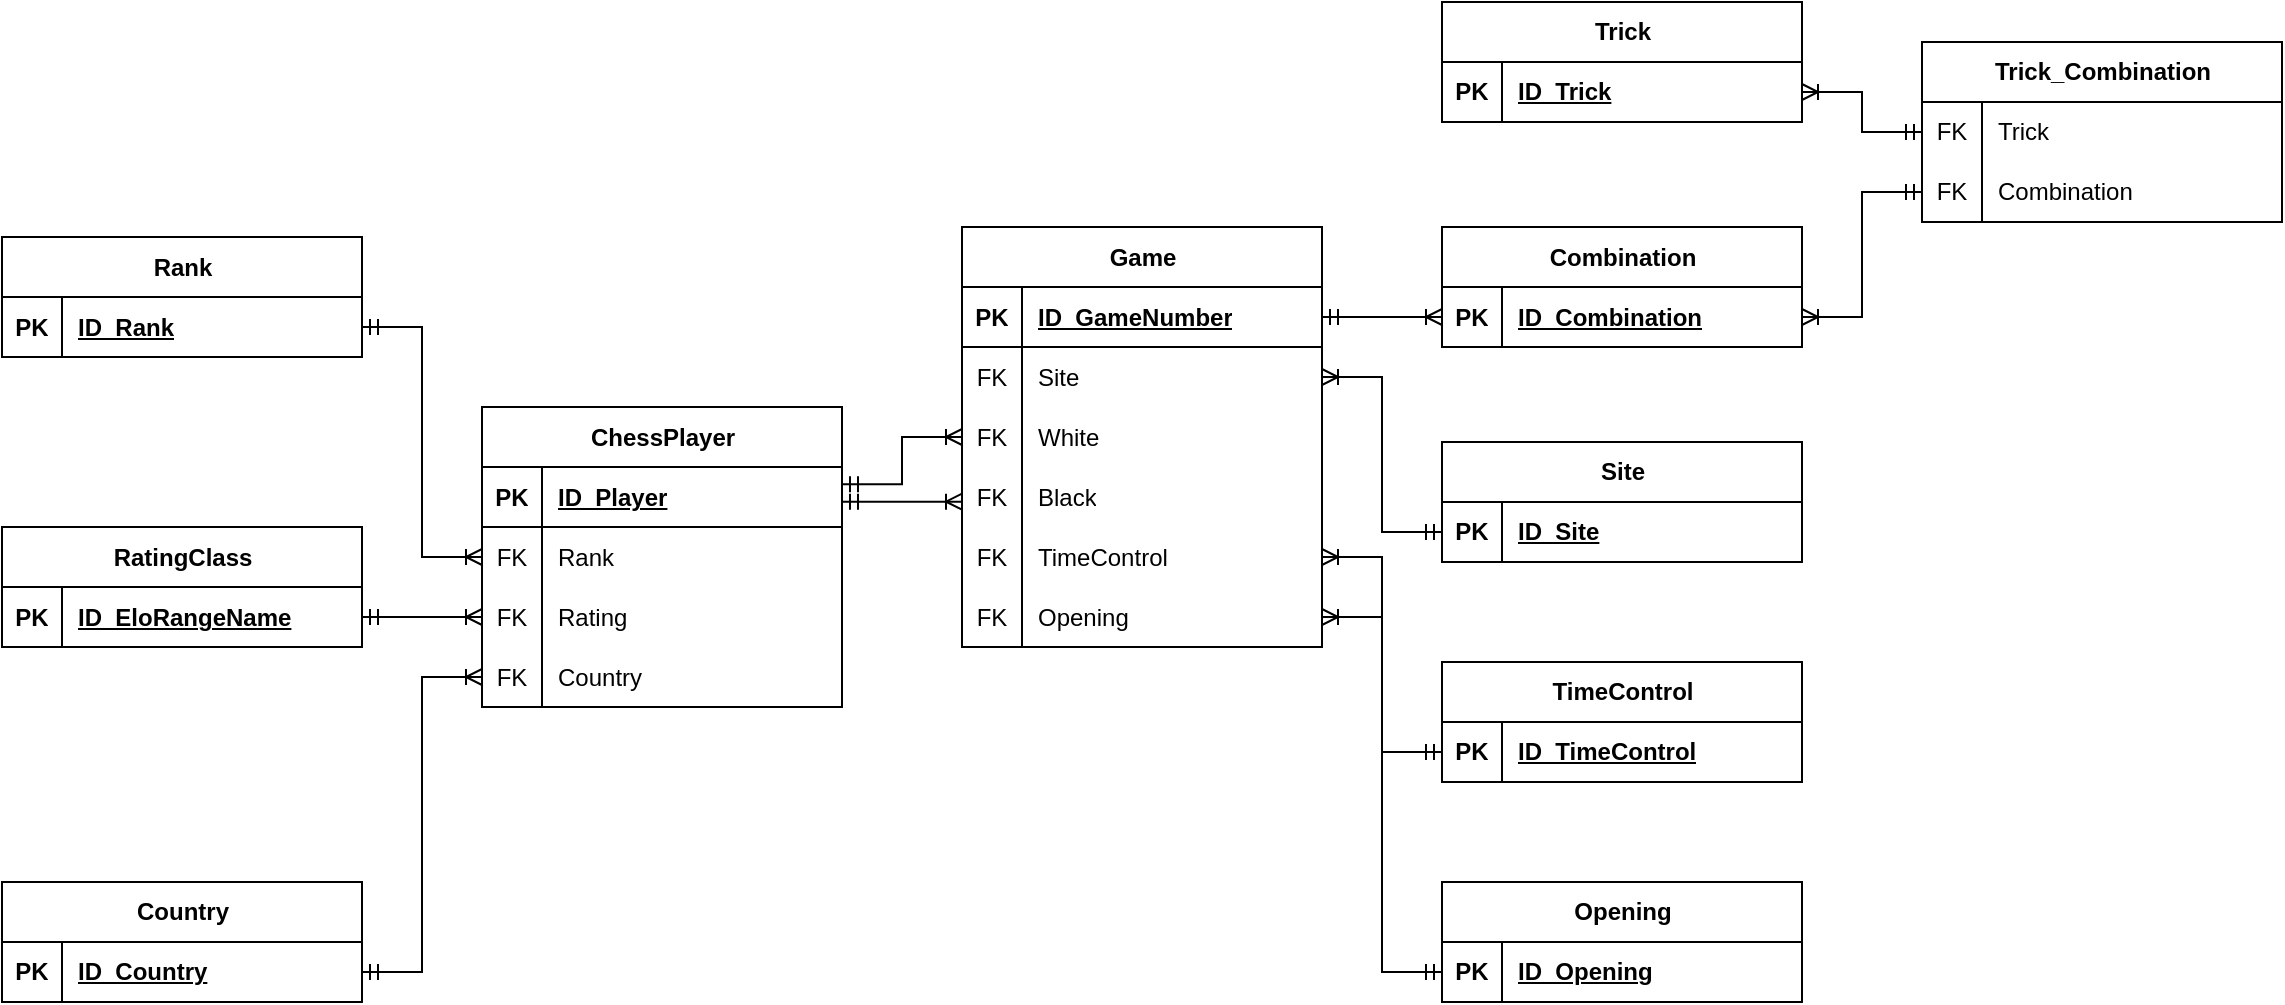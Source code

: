 <mxfile version="21.6.8" type="device">
  <diagram name="Страница — 1" id="5zLiZm5AQxsTVqM_ZViJ">
    <mxGraphModel dx="1480" dy="934" grid="1" gridSize="10" guides="1" tooltips="1" connect="1" arrows="1" fold="1" page="1" pageScale="1" pageWidth="827" pageHeight="1169" math="0" shadow="0">
      <root>
        <mxCell id="0" />
        <mxCell id="1" parent="0" />
        <mxCell id="TpfFwwway9IA76hlBHTT-63" value="Game" style="shape=table;startSize=30;container=1;collapsible=1;childLayout=tableLayout;fixedRows=1;rowLines=0;fontStyle=1;align=center;resizeLast=1;html=1;labelBackgroundColor=none;" parent="1" vertex="1">
          <mxGeometry x="510" y="142.5" width="180" height="210" as="geometry" />
        </mxCell>
        <mxCell id="TpfFwwway9IA76hlBHTT-64" value="" style="shape=tableRow;horizontal=0;startSize=0;swimlaneHead=0;swimlaneBody=0;fillColor=none;collapsible=0;dropTarget=0;points=[[0,0.5],[1,0.5]];portConstraint=eastwest;top=0;left=0;right=0;bottom=1;labelBackgroundColor=none;" parent="TpfFwwway9IA76hlBHTT-63" vertex="1">
          <mxGeometry y="30" width="180" height="30" as="geometry" />
        </mxCell>
        <mxCell id="TpfFwwway9IA76hlBHTT-65" value="PK" style="shape=partialRectangle;connectable=0;fillColor=none;top=0;left=0;bottom=0;right=0;fontStyle=1;overflow=hidden;whiteSpace=wrap;html=1;labelBackgroundColor=none;" parent="TpfFwwway9IA76hlBHTT-64" vertex="1">
          <mxGeometry width="30" height="30" as="geometry">
            <mxRectangle width="30" height="30" as="alternateBounds" />
          </mxGeometry>
        </mxCell>
        <mxCell id="TpfFwwway9IA76hlBHTT-66" value="ID_GameNumber" style="shape=partialRectangle;connectable=0;fillColor=none;top=0;left=0;bottom=0;right=0;align=left;spacingLeft=6;fontStyle=5;overflow=hidden;whiteSpace=wrap;html=1;labelBackgroundColor=none;" parent="TpfFwwway9IA76hlBHTT-64" vertex="1">
          <mxGeometry x="30" width="150" height="30" as="geometry">
            <mxRectangle width="150" height="30" as="alternateBounds" />
          </mxGeometry>
        </mxCell>
        <mxCell id="TpfFwwway9IA76hlBHTT-70" value="" style="shape=tableRow;horizontal=0;startSize=0;swimlaneHead=0;swimlaneBody=0;fillColor=none;collapsible=0;dropTarget=0;points=[[0,0.5],[1,0.5]];portConstraint=eastwest;top=0;left=0;right=0;bottom=0;labelBackgroundColor=none;" parent="TpfFwwway9IA76hlBHTT-63" vertex="1">
          <mxGeometry y="60" width="180" height="30" as="geometry" />
        </mxCell>
        <mxCell id="TpfFwwway9IA76hlBHTT-71" value="FK" style="shape=partialRectangle;connectable=0;fillColor=none;top=0;left=0;bottom=0;right=0;editable=1;overflow=hidden;whiteSpace=wrap;html=1;labelBackgroundColor=none;" parent="TpfFwwway9IA76hlBHTT-70" vertex="1">
          <mxGeometry width="30" height="30" as="geometry">
            <mxRectangle width="30" height="30" as="alternateBounds" />
          </mxGeometry>
        </mxCell>
        <mxCell id="TpfFwwway9IA76hlBHTT-72" value="Site" style="shape=partialRectangle;connectable=0;fillColor=none;top=0;left=0;bottom=0;right=0;align=left;spacingLeft=6;overflow=hidden;whiteSpace=wrap;html=1;labelBackgroundColor=none;" parent="TpfFwwway9IA76hlBHTT-70" vertex="1">
          <mxGeometry x="30" width="150" height="30" as="geometry">
            <mxRectangle width="150" height="30" as="alternateBounds" />
          </mxGeometry>
        </mxCell>
        <mxCell id="TpfFwwway9IA76hlBHTT-73" value="" style="shape=tableRow;horizontal=0;startSize=0;swimlaneHead=0;swimlaneBody=0;fillColor=none;collapsible=0;dropTarget=0;points=[[0,0.5],[1,0.5]];portConstraint=eastwest;top=0;left=0;right=0;bottom=0;labelBackgroundColor=none;" parent="TpfFwwway9IA76hlBHTT-63" vertex="1">
          <mxGeometry y="90" width="180" height="30" as="geometry" />
        </mxCell>
        <mxCell id="TpfFwwway9IA76hlBHTT-74" value="FK" style="shape=partialRectangle;connectable=0;fillColor=none;top=0;left=0;bottom=0;right=0;editable=1;overflow=hidden;whiteSpace=wrap;html=1;labelBackgroundColor=none;" parent="TpfFwwway9IA76hlBHTT-73" vertex="1">
          <mxGeometry width="30" height="30" as="geometry">
            <mxRectangle width="30" height="30" as="alternateBounds" />
          </mxGeometry>
        </mxCell>
        <mxCell id="TpfFwwway9IA76hlBHTT-75" value="White" style="shape=partialRectangle;connectable=0;fillColor=none;top=0;left=0;bottom=0;right=0;align=left;spacingLeft=6;overflow=hidden;whiteSpace=wrap;html=1;labelBackgroundColor=none;" parent="TpfFwwway9IA76hlBHTT-73" vertex="1">
          <mxGeometry x="30" width="150" height="30" as="geometry">
            <mxRectangle width="150" height="30" as="alternateBounds" />
          </mxGeometry>
        </mxCell>
        <mxCell id="TpfFwwway9IA76hlBHTT-138" style="shape=tableRow;horizontal=0;startSize=0;swimlaneHead=0;swimlaneBody=0;fillColor=none;collapsible=0;dropTarget=0;points=[[0,0.5],[1,0.5]];portConstraint=eastwest;top=0;left=0;right=0;bottom=0;labelBackgroundColor=none;" parent="TpfFwwway9IA76hlBHTT-63" vertex="1">
          <mxGeometry y="120" width="180" height="30" as="geometry" />
        </mxCell>
        <mxCell id="TpfFwwway9IA76hlBHTT-139" value="FK" style="shape=partialRectangle;connectable=0;fillColor=none;top=0;left=0;bottom=0;right=0;editable=1;overflow=hidden;whiteSpace=wrap;html=1;labelBackgroundColor=none;" parent="TpfFwwway9IA76hlBHTT-138" vertex="1">
          <mxGeometry width="30" height="30" as="geometry">
            <mxRectangle width="30" height="30" as="alternateBounds" />
          </mxGeometry>
        </mxCell>
        <mxCell id="TpfFwwway9IA76hlBHTT-140" value="Black" style="shape=partialRectangle;connectable=0;fillColor=none;top=0;left=0;bottom=0;right=0;align=left;spacingLeft=6;overflow=hidden;whiteSpace=wrap;html=1;labelBackgroundColor=none;" parent="TpfFwwway9IA76hlBHTT-138" vertex="1">
          <mxGeometry x="30" width="150" height="30" as="geometry">
            <mxRectangle width="150" height="30" as="alternateBounds" />
          </mxGeometry>
        </mxCell>
        <mxCell id="TpfFwwway9IA76hlBHTT-126" style="shape=tableRow;horizontal=0;startSize=0;swimlaneHead=0;swimlaneBody=0;fillColor=none;collapsible=0;dropTarget=0;points=[[0,0.5],[1,0.5]];portConstraint=eastwest;top=0;left=0;right=0;bottom=0;labelBackgroundColor=none;" parent="TpfFwwway9IA76hlBHTT-63" vertex="1">
          <mxGeometry y="150" width="180" height="30" as="geometry" />
        </mxCell>
        <mxCell id="TpfFwwway9IA76hlBHTT-127" value="FK" style="shape=partialRectangle;connectable=0;fillColor=none;top=0;left=0;bottom=0;right=0;editable=1;overflow=hidden;whiteSpace=wrap;html=1;labelBackgroundColor=none;" parent="TpfFwwway9IA76hlBHTT-126" vertex="1">
          <mxGeometry width="30" height="30" as="geometry">
            <mxRectangle width="30" height="30" as="alternateBounds" />
          </mxGeometry>
        </mxCell>
        <mxCell id="TpfFwwway9IA76hlBHTT-128" value="TimeControl" style="shape=partialRectangle;connectable=0;fillColor=none;top=0;left=0;bottom=0;right=0;align=left;spacingLeft=6;overflow=hidden;whiteSpace=wrap;html=1;labelBackgroundColor=none;" parent="TpfFwwway9IA76hlBHTT-126" vertex="1">
          <mxGeometry x="30" width="150" height="30" as="geometry">
            <mxRectangle width="150" height="30" as="alternateBounds" />
          </mxGeometry>
        </mxCell>
        <mxCell id="TpfFwwway9IA76hlBHTT-129" style="shape=tableRow;horizontal=0;startSize=0;swimlaneHead=0;swimlaneBody=0;fillColor=none;collapsible=0;dropTarget=0;points=[[0,0.5],[1,0.5]];portConstraint=eastwest;top=0;left=0;right=0;bottom=0;labelBackgroundColor=none;" parent="TpfFwwway9IA76hlBHTT-63" vertex="1">
          <mxGeometry y="180" width="180" height="30" as="geometry" />
        </mxCell>
        <mxCell id="TpfFwwway9IA76hlBHTT-130" value="FK" style="shape=partialRectangle;connectable=0;fillColor=none;top=0;left=0;bottom=0;right=0;editable=1;overflow=hidden;whiteSpace=wrap;html=1;labelBackgroundColor=none;" parent="TpfFwwway9IA76hlBHTT-129" vertex="1">
          <mxGeometry width="30" height="30" as="geometry">
            <mxRectangle width="30" height="30" as="alternateBounds" />
          </mxGeometry>
        </mxCell>
        <mxCell id="TpfFwwway9IA76hlBHTT-131" value="Opening" style="shape=partialRectangle;connectable=0;fillColor=none;top=0;left=0;bottom=0;right=0;align=left;spacingLeft=6;overflow=hidden;whiteSpace=wrap;html=1;labelBackgroundColor=none;" parent="TpfFwwway9IA76hlBHTT-129" vertex="1">
          <mxGeometry x="30" width="150" height="30" as="geometry">
            <mxRectangle width="150" height="30" as="alternateBounds" />
          </mxGeometry>
        </mxCell>
        <mxCell id="TpfFwwway9IA76hlBHTT-76" value="" style="shape=partialRectangle;connectable=0;fillColor=none;top=0;left=0;bottom=0;right=0;align=left;spacingLeft=6;overflow=hidden;whiteSpace=wrap;html=1;labelBackgroundColor=none;" parent="1" vertex="1">
          <mxGeometry x="900" y="360" width="150" height="30" as="geometry">
            <mxRectangle width="150" height="30" as="alternateBounds" />
          </mxGeometry>
        </mxCell>
        <mxCell id="TpfFwwway9IA76hlBHTT-78" value="" style="shape=partialRectangle;connectable=0;fillColor=none;top=0;left=0;bottom=0;right=0;align=left;spacingLeft=6;overflow=hidden;whiteSpace=wrap;html=1;labelBackgroundColor=none;" parent="1" vertex="1">
          <mxGeometry x="900" y="210" width="150" height="30" as="geometry">
            <mxRectangle width="150" height="30" as="alternateBounds" />
          </mxGeometry>
        </mxCell>
        <mxCell id="TpfFwwway9IA76hlBHTT-81" value="" style="shape=partialRectangle;connectable=0;fillColor=none;top=0;left=0;bottom=0;right=0;align=left;spacingLeft=6;overflow=hidden;whiteSpace=wrap;html=1;labelBackgroundColor=none;" parent="1" vertex="1">
          <mxGeometry x="900" y="330" width="150" height="30" as="geometry">
            <mxRectangle width="150" height="30" as="alternateBounds" />
          </mxGeometry>
        </mxCell>
        <mxCell id="TpfFwwway9IA76hlBHTT-165" value="ChessPlayer" style="shape=table;startSize=30;container=1;collapsible=1;childLayout=tableLayout;fixedRows=1;rowLines=0;fontStyle=1;align=center;resizeLast=1;html=1;labelBackgroundColor=none;" parent="1" vertex="1">
          <mxGeometry x="270" y="232.5" width="180" height="150" as="geometry" />
        </mxCell>
        <mxCell id="TpfFwwway9IA76hlBHTT-166" value="" style="shape=tableRow;horizontal=0;startSize=0;swimlaneHead=0;swimlaneBody=0;fillColor=none;collapsible=0;dropTarget=0;points=[[0,0.5],[1,0.5]];portConstraint=eastwest;top=0;left=0;right=0;bottom=1;labelBackgroundColor=none;" parent="TpfFwwway9IA76hlBHTT-165" vertex="1">
          <mxGeometry y="30" width="180" height="30" as="geometry" />
        </mxCell>
        <mxCell id="TpfFwwway9IA76hlBHTT-167" value="PK" style="shape=partialRectangle;connectable=0;fillColor=none;top=0;left=0;bottom=0;right=0;fontStyle=1;overflow=hidden;whiteSpace=wrap;html=1;labelBackgroundColor=none;" parent="TpfFwwway9IA76hlBHTT-166" vertex="1">
          <mxGeometry width="30" height="30" as="geometry">
            <mxRectangle width="30" height="30" as="alternateBounds" />
          </mxGeometry>
        </mxCell>
        <mxCell id="TpfFwwway9IA76hlBHTT-168" value="ID_Player" style="shape=partialRectangle;connectable=0;fillColor=none;top=0;left=0;bottom=0;right=0;align=left;spacingLeft=6;fontStyle=5;overflow=hidden;whiteSpace=wrap;html=1;labelBackgroundColor=none;" parent="TpfFwwway9IA76hlBHTT-166" vertex="1">
          <mxGeometry x="30" width="150" height="30" as="geometry">
            <mxRectangle width="150" height="30" as="alternateBounds" />
          </mxGeometry>
        </mxCell>
        <mxCell id="TpfFwwway9IA76hlBHTT-172" value="" style="shape=tableRow;horizontal=0;startSize=0;swimlaneHead=0;swimlaneBody=0;fillColor=none;collapsible=0;dropTarget=0;points=[[0,0.5],[1,0.5]];portConstraint=eastwest;top=0;left=0;right=0;bottom=0;labelBackgroundColor=none;" parent="TpfFwwway9IA76hlBHTT-165" vertex="1">
          <mxGeometry y="60" width="180" height="30" as="geometry" />
        </mxCell>
        <mxCell id="TpfFwwway9IA76hlBHTT-173" value="FK" style="shape=partialRectangle;connectable=0;fillColor=none;top=0;left=0;bottom=0;right=0;editable=1;overflow=hidden;whiteSpace=wrap;html=1;labelBackgroundColor=none;" parent="TpfFwwway9IA76hlBHTT-172" vertex="1">
          <mxGeometry width="30" height="30" as="geometry">
            <mxRectangle width="30" height="30" as="alternateBounds" />
          </mxGeometry>
        </mxCell>
        <mxCell id="TpfFwwway9IA76hlBHTT-174" value="Rank" style="shape=partialRectangle;connectable=0;fillColor=none;top=0;left=0;bottom=0;right=0;align=left;spacingLeft=6;overflow=hidden;whiteSpace=wrap;html=1;labelBackgroundColor=none;" parent="TpfFwwway9IA76hlBHTT-172" vertex="1">
          <mxGeometry x="30" width="150" height="30" as="geometry">
            <mxRectangle width="150" height="30" as="alternateBounds" />
          </mxGeometry>
        </mxCell>
        <mxCell id="TpfFwwway9IA76hlBHTT-175" value="" style="shape=tableRow;horizontal=0;startSize=0;swimlaneHead=0;swimlaneBody=0;fillColor=none;collapsible=0;dropTarget=0;points=[[0,0.5],[1,0.5]];portConstraint=eastwest;top=0;left=0;right=0;bottom=0;labelBackgroundColor=none;" parent="TpfFwwway9IA76hlBHTT-165" vertex="1">
          <mxGeometry y="90" width="180" height="30" as="geometry" />
        </mxCell>
        <mxCell id="TpfFwwway9IA76hlBHTT-176" value="FK" style="shape=partialRectangle;connectable=0;fillColor=none;top=0;left=0;bottom=0;right=0;editable=1;overflow=hidden;whiteSpace=wrap;html=1;labelBackgroundColor=none;" parent="TpfFwwway9IA76hlBHTT-175" vertex="1">
          <mxGeometry width="30" height="30" as="geometry">
            <mxRectangle width="30" height="30" as="alternateBounds" />
          </mxGeometry>
        </mxCell>
        <mxCell id="TpfFwwway9IA76hlBHTT-177" value="Rating" style="shape=partialRectangle;connectable=0;fillColor=none;top=0;left=0;bottom=0;right=0;align=left;spacingLeft=6;overflow=hidden;whiteSpace=wrap;html=1;labelBackgroundColor=none;" parent="TpfFwwway9IA76hlBHTT-175" vertex="1">
          <mxGeometry x="30" width="150" height="30" as="geometry">
            <mxRectangle width="150" height="30" as="alternateBounds" />
          </mxGeometry>
        </mxCell>
        <mxCell id="TpfFwwway9IA76hlBHTT-259" style="shape=tableRow;horizontal=0;startSize=0;swimlaneHead=0;swimlaneBody=0;fillColor=none;collapsible=0;dropTarget=0;points=[[0,0.5],[1,0.5]];portConstraint=eastwest;top=0;left=0;right=0;bottom=0;labelBackgroundColor=none;" parent="TpfFwwway9IA76hlBHTT-165" vertex="1">
          <mxGeometry y="120" width="180" height="30" as="geometry" />
        </mxCell>
        <mxCell id="TpfFwwway9IA76hlBHTT-260" value="FK" style="shape=partialRectangle;connectable=0;fillColor=none;top=0;left=0;bottom=0;right=0;editable=1;overflow=hidden;whiteSpace=wrap;html=1;labelBackgroundColor=none;" parent="TpfFwwway9IA76hlBHTT-259" vertex="1">
          <mxGeometry width="30" height="30" as="geometry">
            <mxRectangle width="30" height="30" as="alternateBounds" />
          </mxGeometry>
        </mxCell>
        <mxCell id="TpfFwwway9IA76hlBHTT-261" value="Country" style="shape=partialRectangle;connectable=0;fillColor=none;top=0;left=0;bottom=0;right=0;align=left;spacingLeft=6;overflow=hidden;whiteSpace=wrap;html=1;labelBackgroundColor=none;" parent="TpfFwwway9IA76hlBHTT-259" vertex="1">
          <mxGeometry x="30" width="150" height="30" as="geometry">
            <mxRectangle width="150" height="30" as="alternateBounds" />
          </mxGeometry>
        </mxCell>
        <mxCell id="TpfFwwway9IA76hlBHTT-181" value="Rank" style="shape=table;startSize=30;container=1;collapsible=1;childLayout=tableLayout;fixedRows=1;rowLines=0;fontStyle=1;align=center;resizeLast=1;html=1;labelBackgroundColor=none;" parent="1" vertex="1">
          <mxGeometry x="30" y="147.5" width="180" height="60" as="geometry" />
        </mxCell>
        <mxCell id="TpfFwwway9IA76hlBHTT-182" value="" style="shape=tableRow;horizontal=0;startSize=0;swimlaneHead=0;swimlaneBody=0;fillColor=none;collapsible=0;dropTarget=0;points=[[0,0.5],[1,0.5]];portConstraint=eastwest;top=0;left=0;right=0;bottom=1;labelBackgroundColor=none;" parent="TpfFwwway9IA76hlBHTT-181" vertex="1">
          <mxGeometry y="30" width="180" height="30" as="geometry" />
        </mxCell>
        <mxCell id="TpfFwwway9IA76hlBHTT-183" value="PK" style="shape=partialRectangle;connectable=0;fillColor=none;top=0;left=0;bottom=0;right=0;fontStyle=1;overflow=hidden;whiteSpace=wrap;html=1;labelBackgroundColor=none;" parent="TpfFwwway9IA76hlBHTT-182" vertex="1">
          <mxGeometry width="30" height="30" as="geometry">
            <mxRectangle width="30" height="30" as="alternateBounds" />
          </mxGeometry>
        </mxCell>
        <mxCell id="TpfFwwway9IA76hlBHTT-184" value="ID_Rank" style="shape=partialRectangle;connectable=0;fillColor=none;top=0;left=0;bottom=0;right=0;align=left;spacingLeft=6;fontStyle=5;overflow=hidden;whiteSpace=wrap;html=1;labelBackgroundColor=none;" parent="TpfFwwway9IA76hlBHTT-182" vertex="1">
          <mxGeometry x="30" width="150" height="30" as="geometry">
            <mxRectangle width="150" height="30" as="alternateBounds" />
          </mxGeometry>
        </mxCell>
        <mxCell id="TpfFwwway9IA76hlBHTT-194" value="Country" style="shape=table;startSize=30;container=1;collapsible=1;childLayout=tableLayout;fixedRows=1;rowLines=0;fontStyle=1;align=center;resizeLast=1;html=1;labelBackgroundColor=none;" parent="1" vertex="1">
          <mxGeometry x="30" y="470" width="180" height="60" as="geometry" />
        </mxCell>
        <mxCell id="TpfFwwway9IA76hlBHTT-195" value="" style="shape=tableRow;horizontal=0;startSize=0;swimlaneHead=0;swimlaneBody=0;fillColor=none;collapsible=0;dropTarget=0;points=[[0,0.5],[1,0.5]];portConstraint=eastwest;top=0;left=0;right=0;bottom=1;labelBackgroundColor=none;" parent="TpfFwwway9IA76hlBHTT-194" vertex="1">
          <mxGeometry y="30" width="180" height="30" as="geometry" />
        </mxCell>
        <mxCell id="TpfFwwway9IA76hlBHTT-196" value="PK" style="shape=partialRectangle;connectable=0;fillColor=none;top=0;left=0;bottom=0;right=0;fontStyle=1;overflow=hidden;whiteSpace=wrap;html=1;labelBackgroundColor=none;" parent="TpfFwwway9IA76hlBHTT-195" vertex="1">
          <mxGeometry width="30" height="30" as="geometry">
            <mxRectangle width="30" height="30" as="alternateBounds" />
          </mxGeometry>
        </mxCell>
        <mxCell id="TpfFwwway9IA76hlBHTT-197" value="ID_Country" style="shape=partialRectangle;connectable=0;fillColor=none;top=0;left=0;bottom=0;right=0;align=left;spacingLeft=6;fontStyle=5;overflow=hidden;whiteSpace=wrap;html=1;labelBackgroundColor=none;" parent="TpfFwwway9IA76hlBHTT-195" vertex="1">
          <mxGeometry x="30" width="150" height="30" as="geometry">
            <mxRectangle width="150" height="30" as="alternateBounds" />
          </mxGeometry>
        </mxCell>
        <mxCell id="TpfFwwway9IA76hlBHTT-207" value="RatingClass" style="shape=table;startSize=30;container=1;collapsible=1;childLayout=tableLayout;fixedRows=1;rowLines=0;fontStyle=1;align=center;resizeLast=1;html=1;labelBackgroundColor=none;" parent="1" vertex="1">
          <mxGeometry x="30" y="292.5" width="180" height="60" as="geometry" />
        </mxCell>
        <mxCell id="TpfFwwway9IA76hlBHTT-208" value="" style="shape=tableRow;horizontal=0;startSize=0;swimlaneHead=0;swimlaneBody=0;fillColor=none;collapsible=0;dropTarget=0;points=[[0,0.5],[1,0.5]];portConstraint=eastwest;top=0;left=0;right=0;bottom=1;labelBackgroundColor=none;" parent="TpfFwwway9IA76hlBHTT-207" vertex="1">
          <mxGeometry y="30" width="180" height="30" as="geometry" />
        </mxCell>
        <mxCell id="TpfFwwway9IA76hlBHTT-209" value="PK" style="shape=partialRectangle;connectable=0;fillColor=none;top=0;left=0;bottom=0;right=0;fontStyle=1;overflow=hidden;whiteSpace=wrap;html=1;labelBackgroundColor=none;" parent="TpfFwwway9IA76hlBHTT-208" vertex="1">
          <mxGeometry width="30" height="30" as="geometry">
            <mxRectangle width="30" height="30" as="alternateBounds" />
          </mxGeometry>
        </mxCell>
        <mxCell id="TpfFwwway9IA76hlBHTT-210" value="ID_EloRangeName" style="shape=partialRectangle;connectable=0;fillColor=none;top=0;left=0;bottom=0;right=0;align=left;spacingLeft=6;fontStyle=5;overflow=hidden;whiteSpace=wrap;html=1;labelBackgroundColor=none;" parent="TpfFwwway9IA76hlBHTT-208" vertex="1">
          <mxGeometry x="30" width="150" height="30" as="geometry">
            <mxRectangle width="150" height="30" as="alternateBounds" />
          </mxGeometry>
        </mxCell>
        <mxCell id="TpfFwwway9IA76hlBHTT-220" value="Trick" style="shape=table;startSize=30;container=1;collapsible=1;childLayout=tableLayout;fixedRows=1;rowLines=0;fontStyle=1;align=center;resizeLast=1;html=1;labelBackgroundColor=none;" parent="1" vertex="1">
          <mxGeometry x="750" y="30" width="180" height="60" as="geometry" />
        </mxCell>
        <mxCell id="TpfFwwway9IA76hlBHTT-221" value="" style="shape=tableRow;horizontal=0;startSize=0;swimlaneHead=0;swimlaneBody=0;fillColor=none;collapsible=0;dropTarget=0;points=[[0,0.5],[1,0.5]];portConstraint=eastwest;top=0;left=0;right=0;bottom=1;labelBackgroundColor=none;" parent="TpfFwwway9IA76hlBHTT-220" vertex="1">
          <mxGeometry y="30" width="180" height="30" as="geometry" />
        </mxCell>
        <mxCell id="TpfFwwway9IA76hlBHTT-222" value="PK" style="shape=partialRectangle;connectable=0;fillColor=none;top=0;left=0;bottom=0;right=0;fontStyle=1;overflow=hidden;whiteSpace=wrap;html=1;labelBackgroundColor=none;" parent="TpfFwwway9IA76hlBHTT-221" vertex="1">
          <mxGeometry width="30" height="30" as="geometry">
            <mxRectangle width="30" height="30" as="alternateBounds" />
          </mxGeometry>
        </mxCell>
        <mxCell id="TpfFwwway9IA76hlBHTT-223" value="ID_Trick" style="shape=partialRectangle;connectable=0;fillColor=none;top=0;left=0;bottom=0;right=0;align=left;spacingLeft=6;fontStyle=5;overflow=hidden;whiteSpace=wrap;html=1;labelBackgroundColor=none;" parent="TpfFwwway9IA76hlBHTT-221" vertex="1">
          <mxGeometry x="30" width="150" height="30" as="geometry">
            <mxRectangle width="150" height="30" as="alternateBounds" />
          </mxGeometry>
        </mxCell>
        <mxCell id="TpfFwwway9IA76hlBHTT-233" value="Site" style="shape=table;startSize=30;container=1;collapsible=1;childLayout=tableLayout;fixedRows=1;rowLines=0;fontStyle=1;align=center;resizeLast=1;html=1;labelBackgroundColor=none;" parent="1" vertex="1">
          <mxGeometry x="750" y="250" width="180" height="60" as="geometry" />
        </mxCell>
        <mxCell id="TpfFwwway9IA76hlBHTT-234" value="" style="shape=tableRow;horizontal=0;startSize=0;swimlaneHead=0;swimlaneBody=0;fillColor=none;collapsible=0;dropTarget=0;points=[[0,0.5],[1,0.5]];portConstraint=eastwest;top=0;left=0;right=0;bottom=1;labelBackgroundColor=none;" parent="TpfFwwway9IA76hlBHTT-233" vertex="1">
          <mxGeometry y="30" width="180" height="30" as="geometry" />
        </mxCell>
        <mxCell id="TpfFwwway9IA76hlBHTT-235" value="PK" style="shape=partialRectangle;connectable=0;fillColor=none;top=0;left=0;bottom=0;right=0;fontStyle=1;overflow=hidden;whiteSpace=wrap;html=1;labelBackgroundColor=none;" parent="TpfFwwway9IA76hlBHTT-234" vertex="1">
          <mxGeometry width="30" height="30" as="geometry">
            <mxRectangle width="30" height="30" as="alternateBounds" />
          </mxGeometry>
        </mxCell>
        <mxCell id="TpfFwwway9IA76hlBHTT-236" value="ID_Site" style="shape=partialRectangle;connectable=0;fillColor=none;top=0;left=0;bottom=0;right=0;align=left;spacingLeft=6;fontStyle=5;overflow=hidden;whiteSpace=wrap;html=1;labelBackgroundColor=none;" parent="TpfFwwway9IA76hlBHTT-234" vertex="1">
          <mxGeometry x="30" width="150" height="30" as="geometry">
            <mxRectangle width="150" height="30" as="alternateBounds" />
          </mxGeometry>
        </mxCell>
        <mxCell id="TpfFwwway9IA76hlBHTT-246" value="TimeControl" style="shape=table;startSize=30;container=1;collapsible=1;childLayout=tableLayout;fixedRows=1;rowLines=0;fontStyle=1;align=center;resizeLast=1;html=1;labelBackgroundColor=none;" parent="1" vertex="1">
          <mxGeometry x="750" y="360" width="180" height="60" as="geometry" />
        </mxCell>
        <mxCell id="TpfFwwway9IA76hlBHTT-247" value="" style="shape=tableRow;horizontal=0;startSize=0;swimlaneHead=0;swimlaneBody=0;fillColor=none;collapsible=0;dropTarget=0;points=[[0,0.5],[1,0.5]];portConstraint=eastwest;top=0;left=0;right=0;bottom=1;labelBackgroundColor=none;" parent="TpfFwwway9IA76hlBHTT-246" vertex="1">
          <mxGeometry y="30" width="180" height="30" as="geometry" />
        </mxCell>
        <mxCell id="TpfFwwway9IA76hlBHTT-248" value="PK" style="shape=partialRectangle;connectable=0;fillColor=none;top=0;left=0;bottom=0;right=0;fontStyle=1;overflow=hidden;whiteSpace=wrap;html=1;labelBackgroundColor=none;" parent="TpfFwwway9IA76hlBHTT-247" vertex="1">
          <mxGeometry width="30" height="30" as="geometry">
            <mxRectangle width="30" height="30" as="alternateBounds" />
          </mxGeometry>
        </mxCell>
        <mxCell id="TpfFwwway9IA76hlBHTT-249" value="ID_TimeControl" style="shape=partialRectangle;connectable=0;fillColor=none;top=0;left=0;bottom=0;right=0;align=left;spacingLeft=6;fontStyle=5;overflow=hidden;whiteSpace=wrap;html=1;labelBackgroundColor=none;" parent="TpfFwwway9IA76hlBHTT-247" vertex="1">
          <mxGeometry x="30" width="150" height="30" as="geometry">
            <mxRectangle width="150" height="30" as="alternateBounds" />
          </mxGeometry>
        </mxCell>
        <mxCell id="TpfFwwway9IA76hlBHTT-262" value="Сombination" style="shape=table;startSize=30;container=1;collapsible=1;childLayout=tableLayout;fixedRows=1;rowLines=0;fontStyle=1;align=center;resizeLast=1;html=1;labelBackgroundColor=none;" parent="1" vertex="1">
          <mxGeometry x="750" y="142.5" width="180" height="60" as="geometry" />
        </mxCell>
        <mxCell id="TpfFwwway9IA76hlBHTT-263" value="" style="shape=tableRow;horizontal=0;startSize=0;swimlaneHead=0;swimlaneBody=0;fillColor=none;collapsible=0;dropTarget=0;points=[[0,0.5],[1,0.5]];portConstraint=eastwest;top=0;left=0;right=0;bottom=1;labelBackgroundColor=none;" parent="TpfFwwway9IA76hlBHTT-262" vertex="1">
          <mxGeometry y="30" width="180" height="30" as="geometry" />
        </mxCell>
        <mxCell id="TpfFwwway9IA76hlBHTT-264" value="PK" style="shape=partialRectangle;connectable=0;fillColor=none;top=0;left=0;bottom=0;right=0;fontStyle=1;overflow=hidden;whiteSpace=wrap;html=1;labelBackgroundColor=none;" parent="TpfFwwway9IA76hlBHTT-263" vertex="1">
          <mxGeometry width="30" height="30" as="geometry">
            <mxRectangle width="30" height="30" as="alternateBounds" />
          </mxGeometry>
        </mxCell>
        <mxCell id="TpfFwwway9IA76hlBHTT-265" value="ID_Combination" style="shape=partialRectangle;connectable=0;fillColor=none;top=0;left=0;bottom=0;right=0;align=left;spacingLeft=6;fontStyle=5;overflow=hidden;whiteSpace=wrap;html=1;labelBackgroundColor=none;" parent="TpfFwwway9IA76hlBHTT-263" vertex="1">
          <mxGeometry x="30" width="150" height="30" as="geometry">
            <mxRectangle width="150" height="30" as="alternateBounds" />
          </mxGeometry>
        </mxCell>
        <mxCell id="TpfFwwway9IA76hlBHTT-275" value="Trick_Combination" style="shape=table;startSize=30;container=1;collapsible=1;childLayout=tableLayout;fixedRows=1;rowLines=0;fontStyle=1;align=center;resizeLast=1;html=1;labelBackgroundColor=none;" parent="1" vertex="1">
          <mxGeometry x="990" y="50" width="180" height="90" as="geometry" />
        </mxCell>
        <mxCell id="TpfFwwway9IA76hlBHTT-279" value="" style="shape=tableRow;horizontal=0;startSize=0;swimlaneHead=0;swimlaneBody=0;fillColor=none;collapsible=0;dropTarget=0;points=[[0,0.5],[1,0.5]];portConstraint=eastwest;top=0;left=0;right=0;bottom=0;labelBackgroundColor=none;" parent="TpfFwwway9IA76hlBHTT-275" vertex="1">
          <mxGeometry y="30" width="180" height="30" as="geometry" />
        </mxCell>
        <mxCell id="TpfFwwway9IA76hlBHTT-280" value="FK" style="shape=partialRectangle;connectable=0;fillColor=none;top=0;left=0;bottom=0;right=0;editable=1;overflow=hidden;whiteSpace=wrap;html=1;labelBackgroundColor=none;" parent="TpfFwwway9IA76hlBHTT-279" vertex="1">
          <mxGeometry width="30" height="30" as="geometry">
            <mxRectangle width="30" height="30" as="alternateBounds" />
          </mxGeometry>
        </mxCell>
        <mxCell id="TpfFwwway9IA76hlBHTT-281" value="Trick" style="shape=partialRectangle;connectable=0;fillColor=none;top=0;left=0;bottom=0;right=0;align=left;spacingLeft=6;overflow=hidden;whiteSpace=wrap;html=1;labelBackgroundColor=none;" parent="TpfFwwway9IA76hlBHTT-279" vertex="1">
          <mxGeometry x="30" width="150" height="30" as="geometry">
            <mxRectangle width="150" height="30" as="alternateBounds" />
          </mxGeometry>
        </mxCell>
        <mxCell id="TpfFwwway9IA76hlBHTT-282" value="" style="shape=tableRow;horizontal=0;startSize=0;swimlaneHead=0;swimlaneBody=0;fillColor=none;collapsible=0;dropTarget=0;points=[[0,0.5],[1,0.5]];portConstraint=eastwest;top=0;left=0;right=0;bottom=0;labelBackgroundColor=none;" parent="TpfFwwway9IA76hlBHTT-275" vertex="1">
          <mxGeometry y="60" width="180" height="30" as="geometry" />
        </mxCell>
        <mxCell id="TpfFwwway9IA76hlBHTT-283" value="FK" style="shape=partialRectangle;connectable=0;fillColor=none;top=0;left=0;bottom=0;right=0;editable=1;overflow=hidden;whiteSpace=wrap;html=1;labelBackgroundColor=none;" parent="TpfFwwway9IA76hlBHTT-282" vertex="1">
          <mxGeometry width="30" height="30" as="geometry">
            <mxRectangle width="30" height="30" as="alternateBounds" />
          </mxGeometry>
        </mxCell>
        <mxCell id="TpfFwwway9IA76hlBHTT-284" value="Combination" style="shape=partialRectangle;connectable=0;fillColor=none;top=0;left=0;bottom=0;right=0;align=left;spacingLeft=6;overflow=hidden;whiteSpace=wrap;html=1;labelBackgroundColor=none;" parent="TpfFwwway9IA76hlBHTT-282" vertex="1">
          <mxGeometry x="30" width="150" height="30" as="geometry">
            <mxRectangle width="150" height="30" as="alternateBounds" />
          </mxGeometry>
        </mxCell>
        <mxCell id="TpfFwwway9IA76hlBHTT-292" value="Opening" style="shape=table;startSize=30;container=1;collapsible=1;childLayout=tableLayout;fixedRows=1;rowLines=0;fontStyle=1;align=center;resizeLast=1;html=1;labelBackgroundColor=none;" parent="1" vertex="1">
          <mxGeometry x="750" y="470" width="180" height="60" as="geometry" />
        </mxCell>
        <mxCell id="TpfFwwway9IA76hlBHTT-293" value="" style="shape=tableRow;horizontal=0;startSize=0;swimlaneHead=0;swimlaneBody=0;fillColor=none;collapsible=0;dropTarget=0;points=[[0,0.5],[1,0.5]];portConstraint=eastwest;top=0;left=0;right=0;bottom=1;labelBackgroundColor=none;" parent="TpfFwwway9IA76hlBHTT-292" vertex="1">
          <mxGeometry y="30" width="180" height="30" as="geometry" />
        </mxCell>
        <mxCell id="TpfFwwway9IA76hlBHTT-294" value="PK" style="shape=partialRectangle;connectable=0;fillColor=none;top=0;left=0;bottom=0;right=0;fontStyle=1;overflow=hidden;whiteSpace=wrap;html=1;labelBackgroundColor=none;" parent="TpfFwwway9IA76hlBHTT-293" vertex="1">
          <mxGeometry width="30" height="30" as="geometry">
            <mxRectangle width="30" height="30" as="alternateBounds" />
          </mxGeometry>
        </mxCell>
        <mxCell id="TpfFwwway9IA76hlBHTT-295" value="ID_Opening" style="shape=partialRectangle;connectable=0;fillColor=none;top=0;left=0;bottom=0;right=0;align=left;spacingLeft=6;fontStyle=5;overflow=hidden;whiteSpace=wrap;html=1;labelBackgroundColor=none;" parent="TpfFwwway9IA76hlBHTT-293" vertex="1">
          <mxGeometry x="30" width="150" height="30" as="geometry">
            <mxRectangle width="150" height="30" as="alternateBounds" />
          </mxGeometry>
        </mxCell>
        <mxCell id="TpfFwwway9IA76hlBHTT-305" value="" style="edgeStyle=entityRelationEdgeStyle;fontSize=12;html=1;endArrow=ERoneToMany;startArrow=ERmandOne;rounded=0;exitX=1;exitY=0.5;exitDx=0;exitDy=0;labelBackgroundColor=none;fontColor=default;" parent="1" source="TpfFwwway9IA76hlBHTT-182" target="TpfFwwway9IA76hlBHTT-172" edge="1">
          <mxGeometry width="100" height="100" relative="1" as="geometry">
            <mxPoint x="310" y="510" as="sourcePoint" />
            <mxPoint x="380" y="190" as="targetPoint" />
            <Array as="points">
              <mxPoint x="240" y="230" />
              <mxPoint x="240" y="200" />
              <mxPoint x="200" y="220" />
            </Array>
          </mxGeometry>
        </mxCell>
        <mxCell id="TpfFwwway9IA76hlBHTT-306" value="" style="edgeStyle=entityRelationEdgeStyle;fontSize=12;html=1;endArrow=ERoneToMany;startArrow=ERmandOne;rounded=0;exitX=1;exitY=0.5;exitDx=0;exitDy=0;labelBackgroundColor=none;fontColor=default;" parent="1" source="TpfFwwway9IA76hlBHTT-208" target="TpfFwwway9IA76hlBHTT-175" edge="1">
          <mxGeometry width="100" height="100" relative="1" as="geometry">
            <mxPoint x="280" y="440" as="sourcePoint" />
            <mxPoint x="380" y="340" as="targetPoint" />
          </mxGeometry>
        </mxCell>
        <mxCell id="TpfFwwway9IA76hlBHTT-307" value="" style="edgeStyle=entityRelationEdgeStyle;fontSize=12;html=1;endArrow=ERoneToMany;startArrow=ERmandOne;rounded=0;exitX=1;exitY=0.5;exitDx=0;exitDy=0;entryX=0;entryY=0.5;entryDx=0;entryDy=0;labelBackgroundColor=none;fontColor=default;" parent="1" source="TpfFwwway9IA76hlBHTT-195" target="TpfFwwway9IA76hlBHTT-259" edge="1">
          <mxGeometry width="100" height="100" relative="1" as="geometry">
            <mxPoint x="220" y="415" as="sourcePoint" />
            <mxPoint x="280" y="378" as="targetPoint" />
            <Array as="points">
              <mxPoint x="240" y="410" />
            </Array>
          </mxGeometry>
        </mxCell>
        <mxCell id="TpfFwwway9IA76hlBHTT-312" value="" style="edgeStyle=entityRelationEdgeStyle;fontSize=12;html=1;endArrow=ERoneToMany;startArrow=ERmandOne;rounded=0;entryX=0;entryY=0.5;entryDx=0;entryDy=0;exitX=1;exitY=0.288;exitDx=0;exitDy=0;labelBackgroundColor=none;fontColor=default;exitPerimeter=0;" parent="1" source="TpfFwwway9IA76hlBHTT-166" target="TpfFwwway9IA76hlBHTT-73" edge="1">
          <mxGeometry width="100" height="100" relative="1" as="geometry">
            <mxPoint x="430" y="160" as="sourcePoint" />
            <mxPoint x="390" y="595" as="targetPoint" />
            <Array as="points">
              <mxPoint x="360" y="487" />
              <mxPoint x="360" y="457" />
              <mxPoint x="320" y="477" />
            </Array>
          </mxGeometry>
        </mxCell>
        <mxCell id="TpfFwwway9IA76hlBHTT-313" value="" style="edgeStyle=entityRelationEdgeStyle;fontSize=12;html=1;endArrow=ERoneToMany;startArrow=ERmandOne;rounded=0;exitX=1;exitY=0.5;exitDx=0;exitDy=0;entryX=0;entryY=0.5;entryDx=0;entryDy=0;labelBackgroundColor=none;fontColor=default;" parent="1" edge="1">
          <mxGeometry width="100" height="100" relative="1" as="geometry">
            <mxPoint x="450" y="279.83" as="sourcePoint" />
            <mxPoint x="510" y="279.83" as="targetPoint" />
            <Array as="points">
              <mxPoint x="250" y="242.33" />
              <mxPoint x="250" y="212.33" />
              <mxPoint x="210" y="232.33" />
            </Array>
          </mxGeometry>
        </mxCell>
        <mxCell id="TpfFwwway9IA76hlBHTT-314" value="" style="edgeStyle=entityRelationEdgeStyle;fontSize=12;html=1;endArrow=ERoneToMany;startArrow=ERmandOne;rounded=0;exitX=0;exitY=0.5;exitDx=0;exitDy=0;entryX=1;entryY=0.5;entryDx=0;entryDy=0;labelBackgroundColor=none;fontColor=default;" parent="1" source="TpfFwwway9IA76hlBHTT-234" target="TpfFwwway9IA76hlBHTT-70" edge="1">
          <mxGeometry width="100" height="100" relative="1" as="geometry">
            <mxPoint x="460" y="288" as="sourcePoint" />
            <mxPoint x="520" y="348" as="targetPoint" />
            <Array as="points">
              <mxPoint x="260" y="250" />
              <mxPoint x="260" y="220" />
              <mxPoint x="220" y="240" />
            </Array>
          </mxGeometry>
        </mxCell>
        <mxCell id="TpfFwwway9IA76hlBHTT-315" value="" style="edgeStyle=entityRelationEdgeStyle;fontSize=12;html=1;endArrow=ERoneToMany;startArrow=ERmandOne;rounded=0;exitX=0;exitY=0.5;exitDx=0;exitDy=0;entryX=1;entryY=0.5;entryDx=0;entryDy=0;labelBackgroundColor=none;fontColor=default;" parent="1" source="TpfFwwway9IA76hlBHTT-293" target="TpfFwwway9IA76hlBHTT-129" edge="1">
          <mxGeometry width="100" height="100" relative="1" as="geometry">
            <mxPoint x="750" y="515" as="sourcePoint" />
            <mxPoint x="730" y="430" as="targetPoint" />
            <Array as="points">
              <mxPoint x="270" y="260" />
              <mxPoint x="270" y="230" />
              <mxPoint x="230" y="250" />
            </Array>
          </mxGeometry>
        </mxCell>
        <mxCell id="TpfFwwway9IA76hlBHTT-317" value="" style="edgeStyle=entityRelationEdgeStyle;fontSize=12;html=1;endArrow=ERoneToMany;startArrow=ERmandOne;rounded=0;labelBackgroundColor=none;fontColor=default;" parent="1" source="TpfFwwway9IA76hlBHTT-64" target="TpfFwwway9IA76hlBHTT-263" edge="1">
          <mxGeometry width="100" height="100" relative="1" as="geometry">
            <mxPoint x="480" y="308" as="sourcePoint" />
            <mxPoint x="1130" y="260" as="targetPoint" />
            <Array as="points">
              <mxPoint x="280" y="270" />
              <mxPoint x="280" y="240" />
              <mxPoint x="240" y="260" />
            </Array>
          </mxGeometry>
        </mxCell>
        <mxCell id="TpfFwwway9IA76hlBHTT-318" value="" style="edgeStyle=entityRelationEdgeStyle;fontSize=12;html=1;endArrow=ERoneToMany;startArrow=ERmandOne;rounded=0;exitX=0;exitY=0.5;exitDx=0;exitDy=0;entryX=1;entryY=0.5;entryDx=0;entryDy=0;labelBackgroundColor=none;fontColor=default;" parent="1" source="TpfFwwway9IA76hlBHTT-247" target="TpfFwwway9IA76hlBHTT-126" edge="1">
          <mxGeometry width="100" height="100" relative="1" as="geometry">
            <mxPoint x="490" y="318" as="sourcePoint" />
            <mxPoint x="520" y="580" as="targetPoint" />
            <Array as="points">
              <mxPoint x="290" y="280" />
              <mxPoint x="290" y="250" />
              <mxPoint x="250" y="270" />
            </Array>
          </mxGeometry>
        </mxCell>
        <mxCell id="TpfFwwway9IA76hlBHTT-319" value="" style="edgeStyle=entityRelationEdgeStyle;fontSize=12;html=1;endArrow=ERoneToMany;startArrow=ERmandOne;rounded=0;entryX=1;entryY=0.5;entryDx=0;entryDy=0;labelBackgroundColor=none;fontColor=default;" parent="1" source="TpfFwwway9IA76hlBHTT-282" target="TpfFwwway9IA76hlBHTT-263" edge="1">
          <mxGeometry width="100" height="100" relative="1" as="geometry">
            <mxPoint x="1020" y="300" as="sourcePoint" />
            <mxPoint x="1120" y="280" as="targetPoint" />
            <Array as="points">
              <mxPoint x="290" y="170" />
              <mxPoint x="970" y="240" />
              <mxPoint x="290" y="140" />
              <mxPoint x="250" y="160" />
            </Array>
          </mxGeometry>
        </mxCell>
        <mxCell id="TpfFwwway9IA76hlBHTT-320" value="" style="edgeStyle=entityRelationEdgeStyle;fontSize=12;html=1;endArrow=ERoneToMany;startArrow=ERmandOne;rounded=0;entryX=1;entryY=0.5;entryDx=0;entryDy=0;exitX=0;exitY=0.5;exitDx=0;exitDy=0;labelBackgroundColor=none;fontColor=default;" parent="1" source="TpfFwwway9IA76hlBHTT-279" target="TpfFwwway9IA76hlBHTT-221" edge="1">
          <mxGeometry width="100" height="100" relative="1" as="geometry">
            <mxPoint x="1070" y="360" as="sourcePoint" />
            <mxPoint x="1130" y="300" as="targetPoint" />
            <Array as="points">
              <mxPoint x="300" y="180" />
              <mxPoint x="300" y="150" />
              <mxPoint x="260" y="170" />
            </Array>
          </mxGeometry>
        </mxCell>
      </root>
    </mxGraphModel>
  </diagram>
</mxfile>
